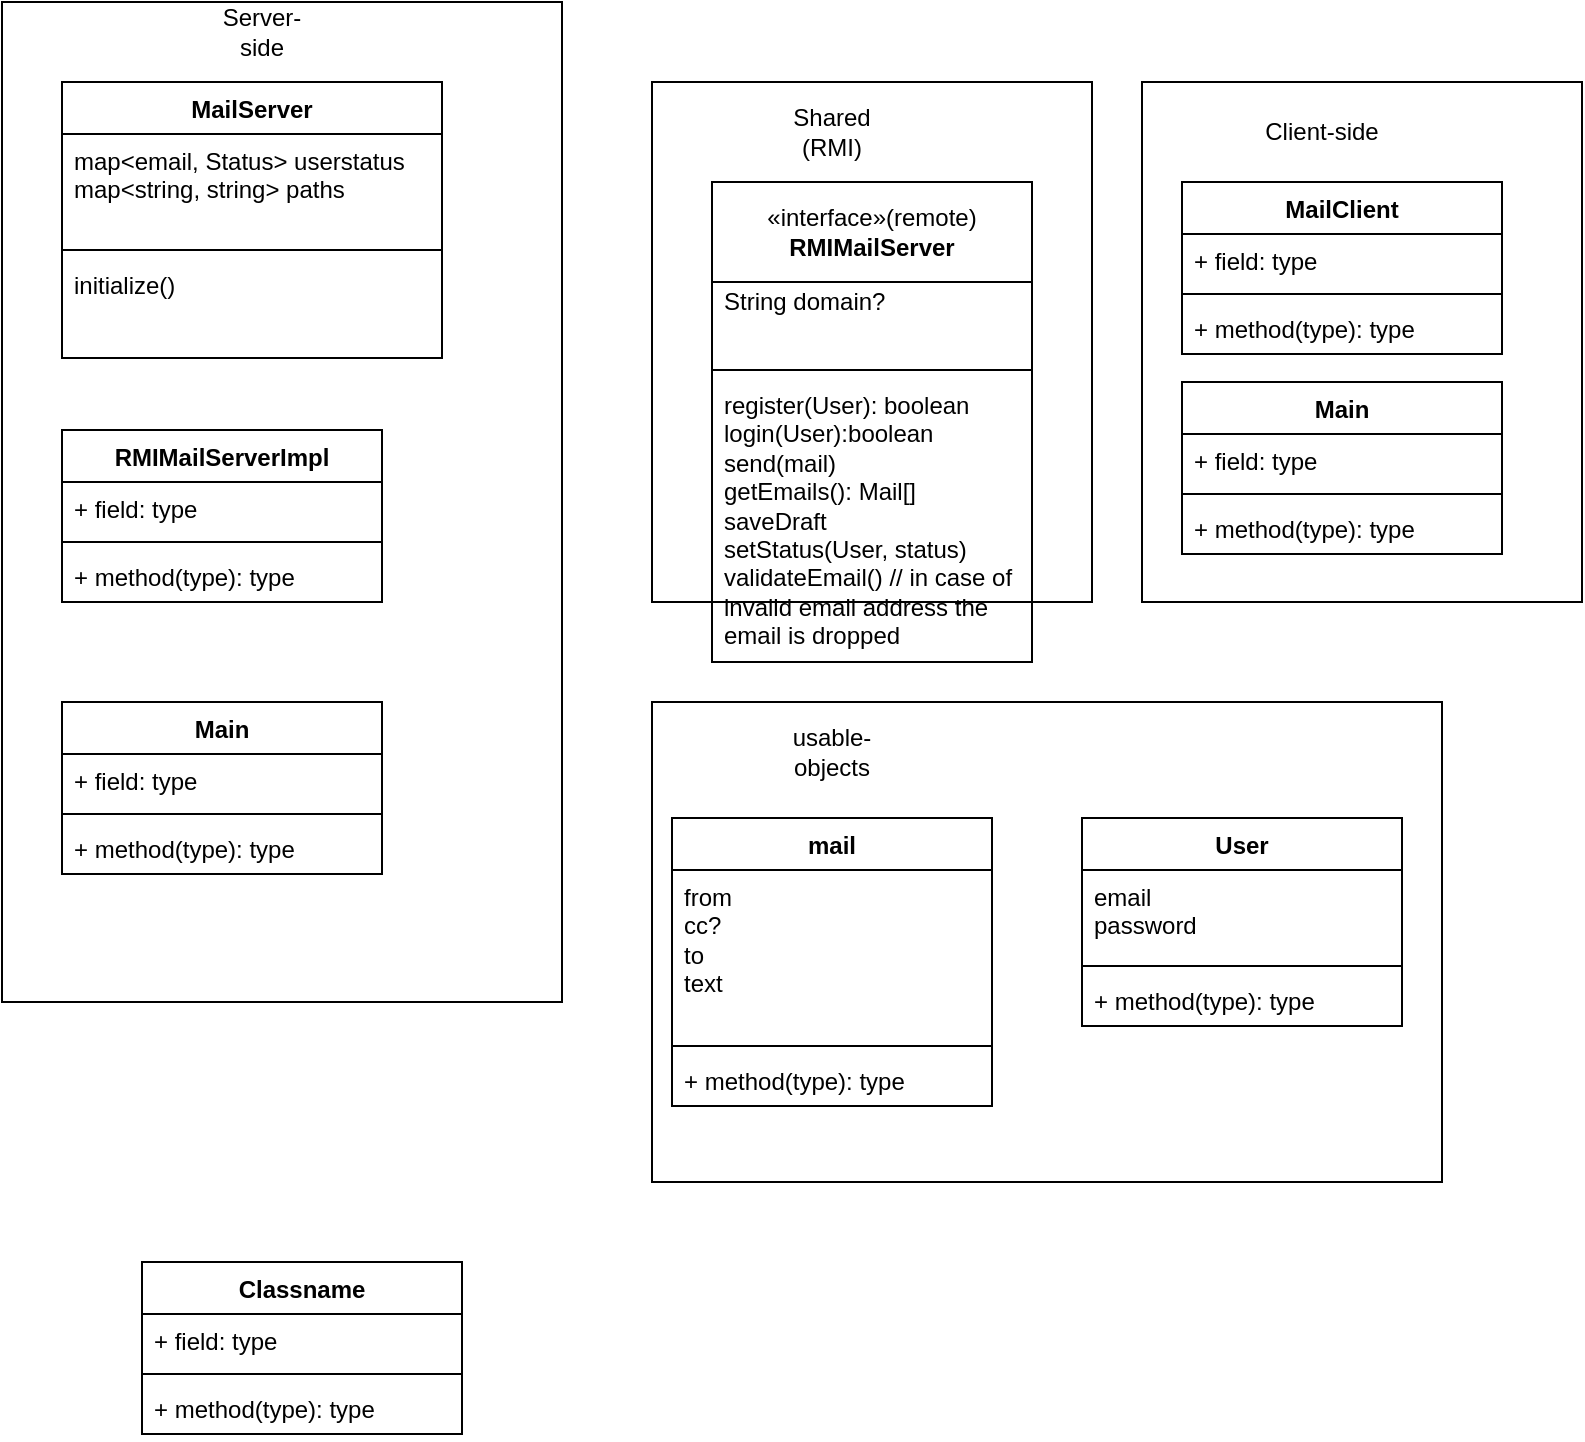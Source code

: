 <mxfile version="24.1.0" type="device">
  <diagram name="Page-1" id="UBJVHNgCaE7a2jRcRpfj">
    <mxGraphModel dx="1433" dy="690" grid="1" gridSize="10" guides="1" tooltips="1" connect="1" arrows="1" fold="1" page="0" pageScale="1" pageWidth="850" pageHeight="1100" math="0" shadow="0">
      <root>
        <mxCell id="0" />
        <mxCell id="1" parent="0" />
        <mxCell id="CDXeIP4SU6F1nY_wG-hU-39" value="" style="rounded=0;whiteSpace=wrap;html=1;" parent="1" vertex="1">
          <mxGeometry x="345" y="430" width="395" height="240" as="geometry" />
        </mxCell>
        <mxCell id="CDXeIP4SU6F1nY_wG-hU-40" value="usable-objects" style="text;html=1;align=center;verticalAlign=middle;whiteSpace=wrap;rounded=0;" parent="1" vertex="1">
          <mxGeometry x="405" y="440" width="60" height="30" as="geometry" />
        </mxCell>
        <mxCell id="CDXeIP4SU6F1nY_wG-hU-37" value="" style="rounded=0;whiteSpace=wrap;html=1;" parent="1" vertex="1">
          <mxGeometry x="590" y="120" width="220" height="260" as="geometry" />
        </mxCell>
        <mxCell id="CDXeIP4SU6F1nY_wG-hU-38" value="Client-side" style="text;html=1;align=center;verticalAlign=middle;whiteSpace=wrap;rounded=0;" parent="1" vertex="1">
          <mxGeometry x="650" y="130" width="60" height="30" as="geometry" />
        </mxCell>
        <mxCell id="CDXeIP4SU6F1nY_wG-hU-35" value="" style="rounded=0;whiteSpace=wrap;html=1;" parent="1" vertex="1">
          <mxGeometry x="345" y="120" width="220" height="260" as="geometry" />
        </mxCell>
        <mxCell id="CDXeIP4SU6F1nY_wG-hU-30" value="" style="rounded=0;whiteSpace=wrap;html=1;" parent="1" vertex="1">
          <mxGeometry x="20" y="80" width="280" height="500" as="geometry" />
        </mxCell>
        <mxCell id="CDXeIP4SU6F1nY_wG-hU-1" value="" style="swimlane;fontStyle=1;align=center;verticalAlign=top;childLayout=stackLayout;horizontal=1;startSize=26;horizontalStack=0;resizeParent=1;resizeParentMax=0;resizeLast=0;collapsible=1;marginBottom=0;whiteSpace=wrap;html=1;" parent="1" vertex="1">
          <mxGeometry x="375" y="190" width="160" height="220" as="geometry" />
        </mxCell>
        <mxCell id="CDXeIP4SU6F1nY_wG-hU-2" value="&lt;div&gt;&lt;div&gt;String domain?&lt;/div&gt;&lt;/div&gt;" style="text;strokeColor=none;fillColor=none;align=left;verticalAlign=top;spacingLeft=4;spacingRight=4;overflow=hidden;rotatable=0;points=[[0,0.5],[1,0.5]];portConstraint=eastwest;whiteSpace=wrap;html=1;" parent="CDXeIP4SU6F1nY_wG-hU-1" vertex="1">
          <mxGeometry y="26" width="160" height="44" as="geometry" />
        </mxCell>
        <mxCell id="CDXeIP4SU6F1nY_wG-hU-3" value="" style="line;strokeWidth=1;fillColor=none;align=left;verticalAlign=middle;spacingTop=-1;spacingLeft=3;spacingRight=3;rotatable=0;labelPosition=right;points=[];portConstraint=eastwest;strokeColor=inherit;" parent="CDXeIP4SU6F1nY_wG-hU-1" vertex="1">
          <mxGeometry y="70" width="160" height="8" as="geometry" />
        </mxCell>
        <mxCell id="CDXeIP4SU6F1nY_wG-hU-4" value="register(User): boolean&lt;div&gt;login(User):boolean&lt;/div&gt;&lt;div&gt;send(mail)&lt;/div&gt;&lt;div&gt;getEmails(): Mail[]&lt;/div&gt;&lt;div&gt;saveDraft&lt;/div&gt;&lt;div&gt;setStatus(User, status)&lt;/div&gt;&lt;div&gt;validateEmail() // in case of invalid email address the email is dropped&lt;/div&gt;" style="text;strokeColor=none;fillColor=none;align=left;verticalAlign=top;spacingLeft=4;spacingRight=4;overflow=hidden;rotatable=0;points=[[0,0.5],[1,0.5]];portConstraint=eastwest;whiteSpace=wrap;html=1;" parent="CDXeIP4SU6F1nY_wG-hU-1" vertex="1">
          <mxGeometry y="78" width="160" height="142" as="geometry" />
        </mxCell>
        <mxCell id="CDXeIP4SU6F1nY_wG-hU-5" value="mail" style="swimlane;fontStyle=1;align=center;verticalAlign=top;childLayout=stackLayout;horizontal=1;startSize=26;horizontalStack=0;resizeParent=1;resizeParentMax=0;resizeLast=0;collapsible=1;marginBottom=0;whiteSpace=wrap;html=1;" parent="1" vertex="1">
          <mxGeometry x="355" y="488" width="160" height="144" as="geometry" />
        </mxCell>
        <mxCell id="CDXeIP4SU6F1nY_wG-hU-6" value="from&lt;div&gt;cc?&lt;/div&gt;&lt;div&gt;to&lt;/div&gt;&lt;div&gt;text&lt;/div&gt;" style="text;strokeColor=none;fillColor=none;align=left;verticalAlign=top;spacingLeft=4;spacingRight=4;overflow=hidden;rotatable=0;points=[[0,0.5],[1,0.5]];portConstraint=eastwest;whiteSpace=wrap;html=1;" parent="CDXeIP4SU6F1nY_wG-hU-5" vertex="1">
          <mxGeometry y="26" width="160" height="84" as="geometry" />
        </mxCell>
        <mxCell id="CDXeIP4SU6F1nY_wG-hU-7" value="" style="line;strokeWidth=1;fillColor=none;align=left;verticalAlign=middle;spacingTop=-1;spacingLeft=3;spacingRight=3;rotatable=0;labelPosition=right;points=[];portConstraint=eastwest;strokeColor=inherit;" parent="CDXeIP4SU6F1nY_wG-hU-5" vertex="1">
          <mxGeometry y="110" width="160" height="8" as="geometry" />
        </mxCell>
        <mxCell id="CDXeIP4SU6F1nY_wG-hU-8" value="+ method(type): type" style="text;strokeColor=none;fillColor=none;align=left;verticalAlign=top;spacingLeft=4;spacingRight=4;overflow=hidden;rotatable=0;points=[[0,0.5],[1,0.5]];portConstraint=eastwest;whiteSpace=wrap;html=1;" parent="CDXeIP4SU6F1nY_wG-hU-5" vertex="1">
          <mxGeometry y="118" width="160" height="26" as="geometry" />
        </mxCell>
        <mxCell id="CDXeIP4SU6F1nY_wG-hU-9" value="«interface»(remote)&lt;br&gt;&lt;b&gt;RMIMailServer&lt;/b&gt;" style="html=1;whiteSpace=wrap;" parent="1" vertex="1">
          <mxGeometry x="375" y="170" width="160" height="50" as="geometry" />
        </mxCell>
        <mxCell id="CDXeIP4SU6F1nY_wG-hU-14" value="User" style="swimlane;fontStyle=1;align=center;verticalAlign=top;childLayout=stackLayout;horizontal=1;startSize=26;horizontalStack=0;resizeParent=1;resizeParentMax=0;resizeLast=0;collapsible=1;marginBottom=0;whiteSpace=wrap;html=1;" parent="1" vertex="1">
          <mxGeometry x="560" y="488" width="160" height="104" as="geometry" />
        </mxCell>
        <mxCell id="CDXeIP4SU6F1nY_wG-hU-15" value="&lt;div&gt;email&lt;/div&gt;&lt;div&gt;password&lt;/div&gt;" style="text;strokeColor=none;fillColor=none;align=left;verticalAlign=top;spacingLeft=4;spacingRight=4;overflow=hidden;rotatable=0;points=[[0,0.5],[1,0.5]];portConstraint=eastwest;whiteSpace=wrap;html=1;" parent="CDXeIP4SU6F1nY_wG-hU-14" vertex="1">
          <mxGeometry y="26" width="160" height="44" as="geometry" />
        </mxCell>
        <mxCell id="CDXeIP4SU6F1nY_wG-hU-16" value="" style="line;strokeWidth=1;fillColor=none;align=left;verticalAlign=middle;spacingTop=-1;spacingLeft=3;spacingRight=3;rotatable=0;labelPosition=right;points=[];portConstraint=eastwest;strokeColor=inherit;" parent="CDXeIP4SU6F1nY_wG-hU-14" vertex="1">
          <mxGeometry y="70" width="160" height="8" as="geometry" />
        </mxCell>
        <mxCell id="CDXeIP4SU6F1nY_wG-hU-17" value="+ method(type): type" style="text;strokeColor=none;fillColor=none;align=left;verticalAlign=top;spacingLeft=4;spacingRight=4;overflow=hidden;rotatable=0;points=[[0,0.5],[1,0.5]];portConstraint=eastwest;whiteSpace=wrap;html=1;" parent="CDXeIP4SU6F1nY_wG-hU-14" vertex="1">
          <mxGeometry y="78" width="160" height="26" as="geometry" />
        </mxCell>
        <mxCell id="CDXeIP4SU6F1nY_wG-hU-18" value="Classname" style="swimlane;fontStyle=1;align=center;verticalAlign=top;childLayout=stackLayout;horizontal=1;startSize=26;horizontalStack=0;resizeParent=1;resizeParentMax=0;resizeLast=0;collapsible=1;marginBottom=0;whiteSpace=wrap;html=1;" parent="1" vertex="1">
          <mxGeometry x="90" y="710" width="160" height="86" as="geometry" />
        </mxCell>
        <mxCell id="CDXeIP4SU6F1nY_wG-hU-19" value="+ field: type" style="text;strokeColor=none;fillColor=none;align=left;verticalAlign=top;spacingLeft=4;spacingRight=4;overflow=hidden;rotatable=0;points=[[0,0.5],[1,0.5]];portConstraint=eastwest;whiteSpace=wrap;html=1;" parent="CDXeIP4SU6F1nY_wG-hU-18" vertex="1">
          <mxGeometry y="26" width="160" height="26" as="geometry" />
        </mxCell>
        <mxCell id="CDXeIP4SU6F1nY_wG-hU-20" value="" style="line;strokeWidth=1;fillColor=none;align=left;verticalAlign=middle;spacingTop=-1;spacingLeft=3;spacingRight=3;rotatable=0;labelPosition=right;points=[];portConstraint=eastwest;strokeColor=inherit;" parent="CDXeIP4SU6F1nY_wG-hU-18" vertex="1">
          <mxGeometry y="52" width="160" height="8" as="geometry" />
        </mxCell>
        <mxCell id="CDXeIP4SU6F1nY_wG-hU-21" value="+ method(type): type" style="text;strokeColor=none;fillColor=none;align=left;verticalAlign=top;spacingLeft=4;spacingRight=4;overflow=hidden;rotatable=0;points=[[0,0.5],[1,0.5]];portConstraint=eastwest;whiteSpace=wrap;html=1;" parent="CDXeIP4SU6F1nY_wG-hU-18" vertex="1">
          <mxGeometry y="60" width="160" height="26" as="geometry" />
        </mxCell>
        <mxCell id="CDXeIP4SU6F1nY_wG-hU-22" value="MailServer" style="swimlane;fontStyle=1;align=center;verticalAlign=top;childLayout=stackLayout;horizontal=1;startSize=26;horizontalStack=0;resizeParent=1;resizeParentMax=0;resizeLast=0;collapsible=1;marginBottom=0;whiteSpace=wrap;html=1;" parent="1" vertex="1">
          <mxGeometry x="50" y="120" width="190" height="138" as="geometry" />
        </mxCell>
        <mxCell id="CDXeIP4SU6F1nY_wG-hU-23" value="&lt;div&gt;&lt;span style=&quot;background-color: initial;&quot;&gt;map&amp;lt;email, Status&amp;gt; userstatus&lt;/span&gt;&lt;br&gt;&lt;/div&gt;&lt;div&gt;map&amp;lt;string, string&amp;gt; paths&lt;/div&gt;" style="text;strokeColor=none;fillColor=none;align=left;verticalAlign=top;spacingLeft=4;spacingRight=4;overflow=hidden;rotatable=0;points=[[0,0.5],[1,0.5]];portConstraint=eastwest;whiteSpace=wrap;html=1;" parent="CDXeIP4SU6F1nY_wG-hU-22" vertex="1">
          <mxGeometry y="26" width="190" height="54" as="geometry" />
        </mxCell>
        <mxCell id="CDXeIP4SU6F1nY_wG-hU-24" value="" style="line;strokeWidth=1;fillColor=none;align=left;verticalAlign=middle;spacingTop=-1;spacingLeft=3;spacingRight=3;rotatable=0;labelPosition=right;points=[];portConstraint=eastwest;strokeColor=inherit;" parent="CDXeIP4SU6F1nY_wG-hU-22" vertex="1">
          <mxGeometry y="80" width="190" height="8" as="geometry" />
        </mxCell>
        <mxCell id="CDXeIP4SU6F1nY_wG-hU-25" value="initialize()" style="text;strokeColor=none;fillColor=none;align=left;verticalAlign=top;spacingLeft=4;spacingRight=4;overflow=hidden;rotatable=0;points=[[0,0.5],[1,0.5]];portConstraint=eastwest;whiteSpace=wrap;html=1;" parent="CDXeIP4SU6F1nY_wG-hU-22" vertex="1">
          <mxGeometry y="88" width="190" height="50" as="geometry" />
        </mxCell>
        <mxCell id="CDXeIP4SU6F1nY_wG-hU-26" value="MailClient" style="swimlane;fontStyle=1;align=center;verticalAlign=top;childLayout=stackLayout;horizontal=1;startSize=26;horizontalStack=0;resizeParent=1;resizeParentMax=0;resizeLast=0;collapsible=1;marginBottom=0;whiteSpace=wrap;html=1;" parent="1" vertex="1">
          <mxGeometry x="610" y="170" width="160" height="86" as="geometry" />
        </mxCell>
        <mxCell id="CDXeIP4SU6F1nY_wG-hU-27" value="+ field: type" style="text;strokeColor=none;fillColor=none;align=left;verticalAlign=top;spacingLeft=4;spacingRight=4;overflow=hidden;rotatable=0;points=[[0,0.5],[1,0.5]];portConstraint=eastwest;whiteSpace=wrap;html=1;" parent="CDXeIP4SU6F1nY_wG-hU-26" vertex="1">
          <mxGeometry y="26" width="160" height="26" as="geometry" />
        </mxCell>
        <mxCell id="CDXeIP4SU6F1nY_wG-hU-28" value="" style="line;strokeWidth=1;fillColor=none;align=left;verticalAlign=middle;spacingTop=-1;spacingLeft=3;spacingRight=3;rotatable=0;labelPosition=right;points=[];portConstraint=eastwest;strokeColor=inherit;" parent="CDXeIP4SU6F1nY_wG-hU-26" vertex="1">
          <mxGeometry y="52" width="160" height="8" as="geometry" />
        </mxCell>
        <mxCell id="CDXeIP4SU6F1nY_wG-hU-29" value="+ method(type): type" style="text;strokeColor=none;fillColor=none;align=left;verticalAlign=top;spacingLeft=4;spacingRight=4;overflow=hidden;rotatable=0;points=[[0,0.5],[1,0.5]];portConstraint=eastwest;whiteSpace=wrap;html=1;" parent="CDXeIP4SU6F1nY_wG-hU-26" vertex="1">
          <mxGeometry y="60" width="160" height="26" as="geometry" />
        </mxCell>
        <mxCell id="CDXeIP4SU6F1nY_wG-hU-32" value="Shared (RMI)" style="text;html=1;align=center;verticalAlign=middle;whiteSpace=wrap;rounded=0;" parent="1" vertex="1">
          <mxGeometry x="405" y="130" width="60" height="30" as="geometry" />
        </mxCell>
        <mxCell id="CDXeIP4SU6F1nY_wG-hU-36" value="Server-side" style="text;html=1;align=center;verticalAlign=middle;whiteSpace=wrap;rounded=0;" parent="1" vertex="1">
          <mxGeometry x="120" y="80" width="60" height="30" as="geometry" />
        </mxCell>
        <mxCell id="CDXeIP4SU6F1nY_wG-hU-41" value="RMIMailServerImpl" style="swimlane;fontStyle=1;align=center;verticalAlign=top;childLayout=stackLayout;horizontal=1;startSize=26;horizontalStack=0;resizeParent=1;resizeParentMax=0;resizeLast=0;collapsible=1;marginBottom=0;whiteSpace=wrap;html=1;" parent="1" vertex="1">
          <mxGeometry x="50" y="294" width="160" height="86" as="geometry" />
        </mxCell>
        <mxCell id="CDXeIP4SU6F1nY_wG-hU-42" value="+ field: type" style="text;strokeColor=none;fillColor=none;align=left;verticalAlign=top;spacingLeft=4;spacingRight=4;overflow=hidden;rotatable=0;points=[[0,0.5],[1,0.5]];portConstraint=eastwest;whiteSpace=wrap;html=1;" parent="CDXeIP4SU6F1nY_wG-hU-41" vertex="1">
          <mxGeometry y="26" width="160" height="26" as="geometry" />
        </mxCell>
        <mxCell id="CDXeIP4SU6F1nY_wG-hU-43" value="" style="line;strokeWidth=1;fillColor=none;align=left;verticalAlign=middle;spacingTop=-1;spacingLeft=3;spacingRight=3;rotatable=0;labelPosition=right;points=[];portConstraint=eastwest;strokeColor=inherit;" parent="CDXeIP4SU6F1nY_wG-hU-41" vertex="1">
          <mxGeometry y="52" width="160" height="8" as="geometry" />
        </mxCell>
        <mxCell id="CDXeIP4SU6F1nY_wG-hU-44" value="+ method(type): type" style="text;strokeColor=none;fillColor=none;align=left;verticalAlign=top;spacingLeft=4;spacingRight=4;overflow=hidden;rotatable=0;points=[[0,0.5],[1,0.5]];portConstraint=eastwest;whiteSpace=wrap;html=1;" parent="CDXeIP4SU6F1nY_wG-hU-41" vertex="1">
          <mxGeometry y="60" width="160" height="26" as="geometry" />
        </mxCell>
        <mxCell id="ZPnyEhY6Y12hlmqcQHLG-1" value="Main" style="swimlane;fontStyle=1;align=center;verticalAlign=top;childLayout=stackLayout;horizontal=1;startSize=26;horizontalStack=0;resizeParent=1;resizeParentMax=0;resizeLast=0;collapsible=1;marginBottom=0;whiteSpace=wrap;html=1;" parent="1" vertex="1">
          <mxGeometry x="610" y="270" width="160" height="86" as="geometry" />
        </mxCell>
        <mxCell id="ZPnyEhY6Y12hlmqcQHLG-2" value="+ field: type" style="text;strokeColor=none;fillColor=none;align=left;verticalAlign=top;spacingLeft=4;spacingRight=4;overflow=hidden;rotatable=0;points=[[0,0.5],[1,0.5]];portConstraint=eastwest;whiteSpace=wrap;html=1;" parent="ZPnyEhY6Y12hlmqcQHLG-1" vertex="1">
          <mxGeometry y="26" width="160" height="26" as="geometry" />
        </mxCell>
        <mxCell id="ZPnyEhY6Y12hlmqcQHLG-3" value="" style="line;strokeWidth=1;fillColor=none;align=left;verticalAlign=middle;spacingTop=-1;spacingLeft=3;spacingRight=3;rotatable=0;labelPosition=right;points=[];portConstraint=eastwest;strokeColor=inherit;" parent="ZPnyEhY6Y12hlmqcQHLG-1" vertex="1">
          <mxGeometry y="52" width="160" height="8" as="geometry" />
        </mxCell>
        <mxCell id="ZPnyEhY6Y12hlmqcQHLG-4" value="+ method(type): type" style="text;strokeColor=none;fillColor=none;align=left;verticalAlign=top;spacingLeft=4;spacingRight=4;overflow=hidden;rotatable=0;points=[[0,0.5],[1,0.5]];portConstraint=eastwest;whiteSpace=wrap;html=1;" parent="ZPnyEhY6Y12hlmqcQHLG-1" vertex="1">
          <mxGeometry y="60" width="160" height="26" as="geometry" />
        </mxCell>
        <mxCell id="ZPnyEhY6Y12hlmqcQHLG-5" value="Main" style="swimlane;fontStyle=1;align=center;verticalAlign=top;childLayout=stackLayout;horizontal=1;startSize=26;horizontalStack=0;resizeParent=1;resizeParentMax=0;resizeLast=0;collapsible=1;marginBottom=0;whiteSpace=wrap;html=1;" parent="1" vertex="1">
          <mxGeometry x="50" y="430" width="160" height="86" as="geometry" />
        </mxCell>
        <mxCell id="ZPnyEhY6Y12hlmqcQHLG-6" value="+ field: type" style="text;strokeColor=none;fillColor=none;align=left;verticalAlign=top;spacingLeft=4;spacingRight=4;overflow=hidden;rotatable=0;points=[[0,0.5],[1,0.5]];portConstraint=eastwest;whiteSpace=wrap;html=1;" parent="ZPnyEhY6Y12hlmqcQHLG-5" vertex="1">
          <mxGeometry y="26" width="160" height="26" as="geometry" />
        </mxCell>
        <mxCell id="ZPnyEhY6Y12hlmqcQHLG-7" value="" style="line;strokeWidth=1;fillColor=none;align=left;verticalAlign=middle;spacingTop=-1;spacingLeft=3;spacingRight=3;rotatable=0;labelPosition=right;points=[];portConstraint=eastwest;strokeColor=inherit;" parent="ZPnyEhY6Y12hlmqcQHLG-5" vertex="1">
          <mxGeometry y="52" width="160" height="8" as="geometry" />
        </mxCell>
        <mxCell id="ZPnyEhY6Y12hlmqcQHLG-8" value="+ method(type): type" style="text;strokeColor=none;fillColor=none;align=left;verticalAlign=top;spacingLeft=4;spacingRight=4;overflow=hidden;rotatable=0;points=[[0,0.5],[1,0.5]];portConstraint=eastwest;whiteSpace=wrap;html=1;" parent="ZPnyEhY6Y12hlmqcQHLG-5" vertex="1">
          <mxGeometry y="60" width="160" height="26" as="geometry" />
        </mxCell>
      </root>
    </mxGraphModel>
  </diagram>
</mxfile>
